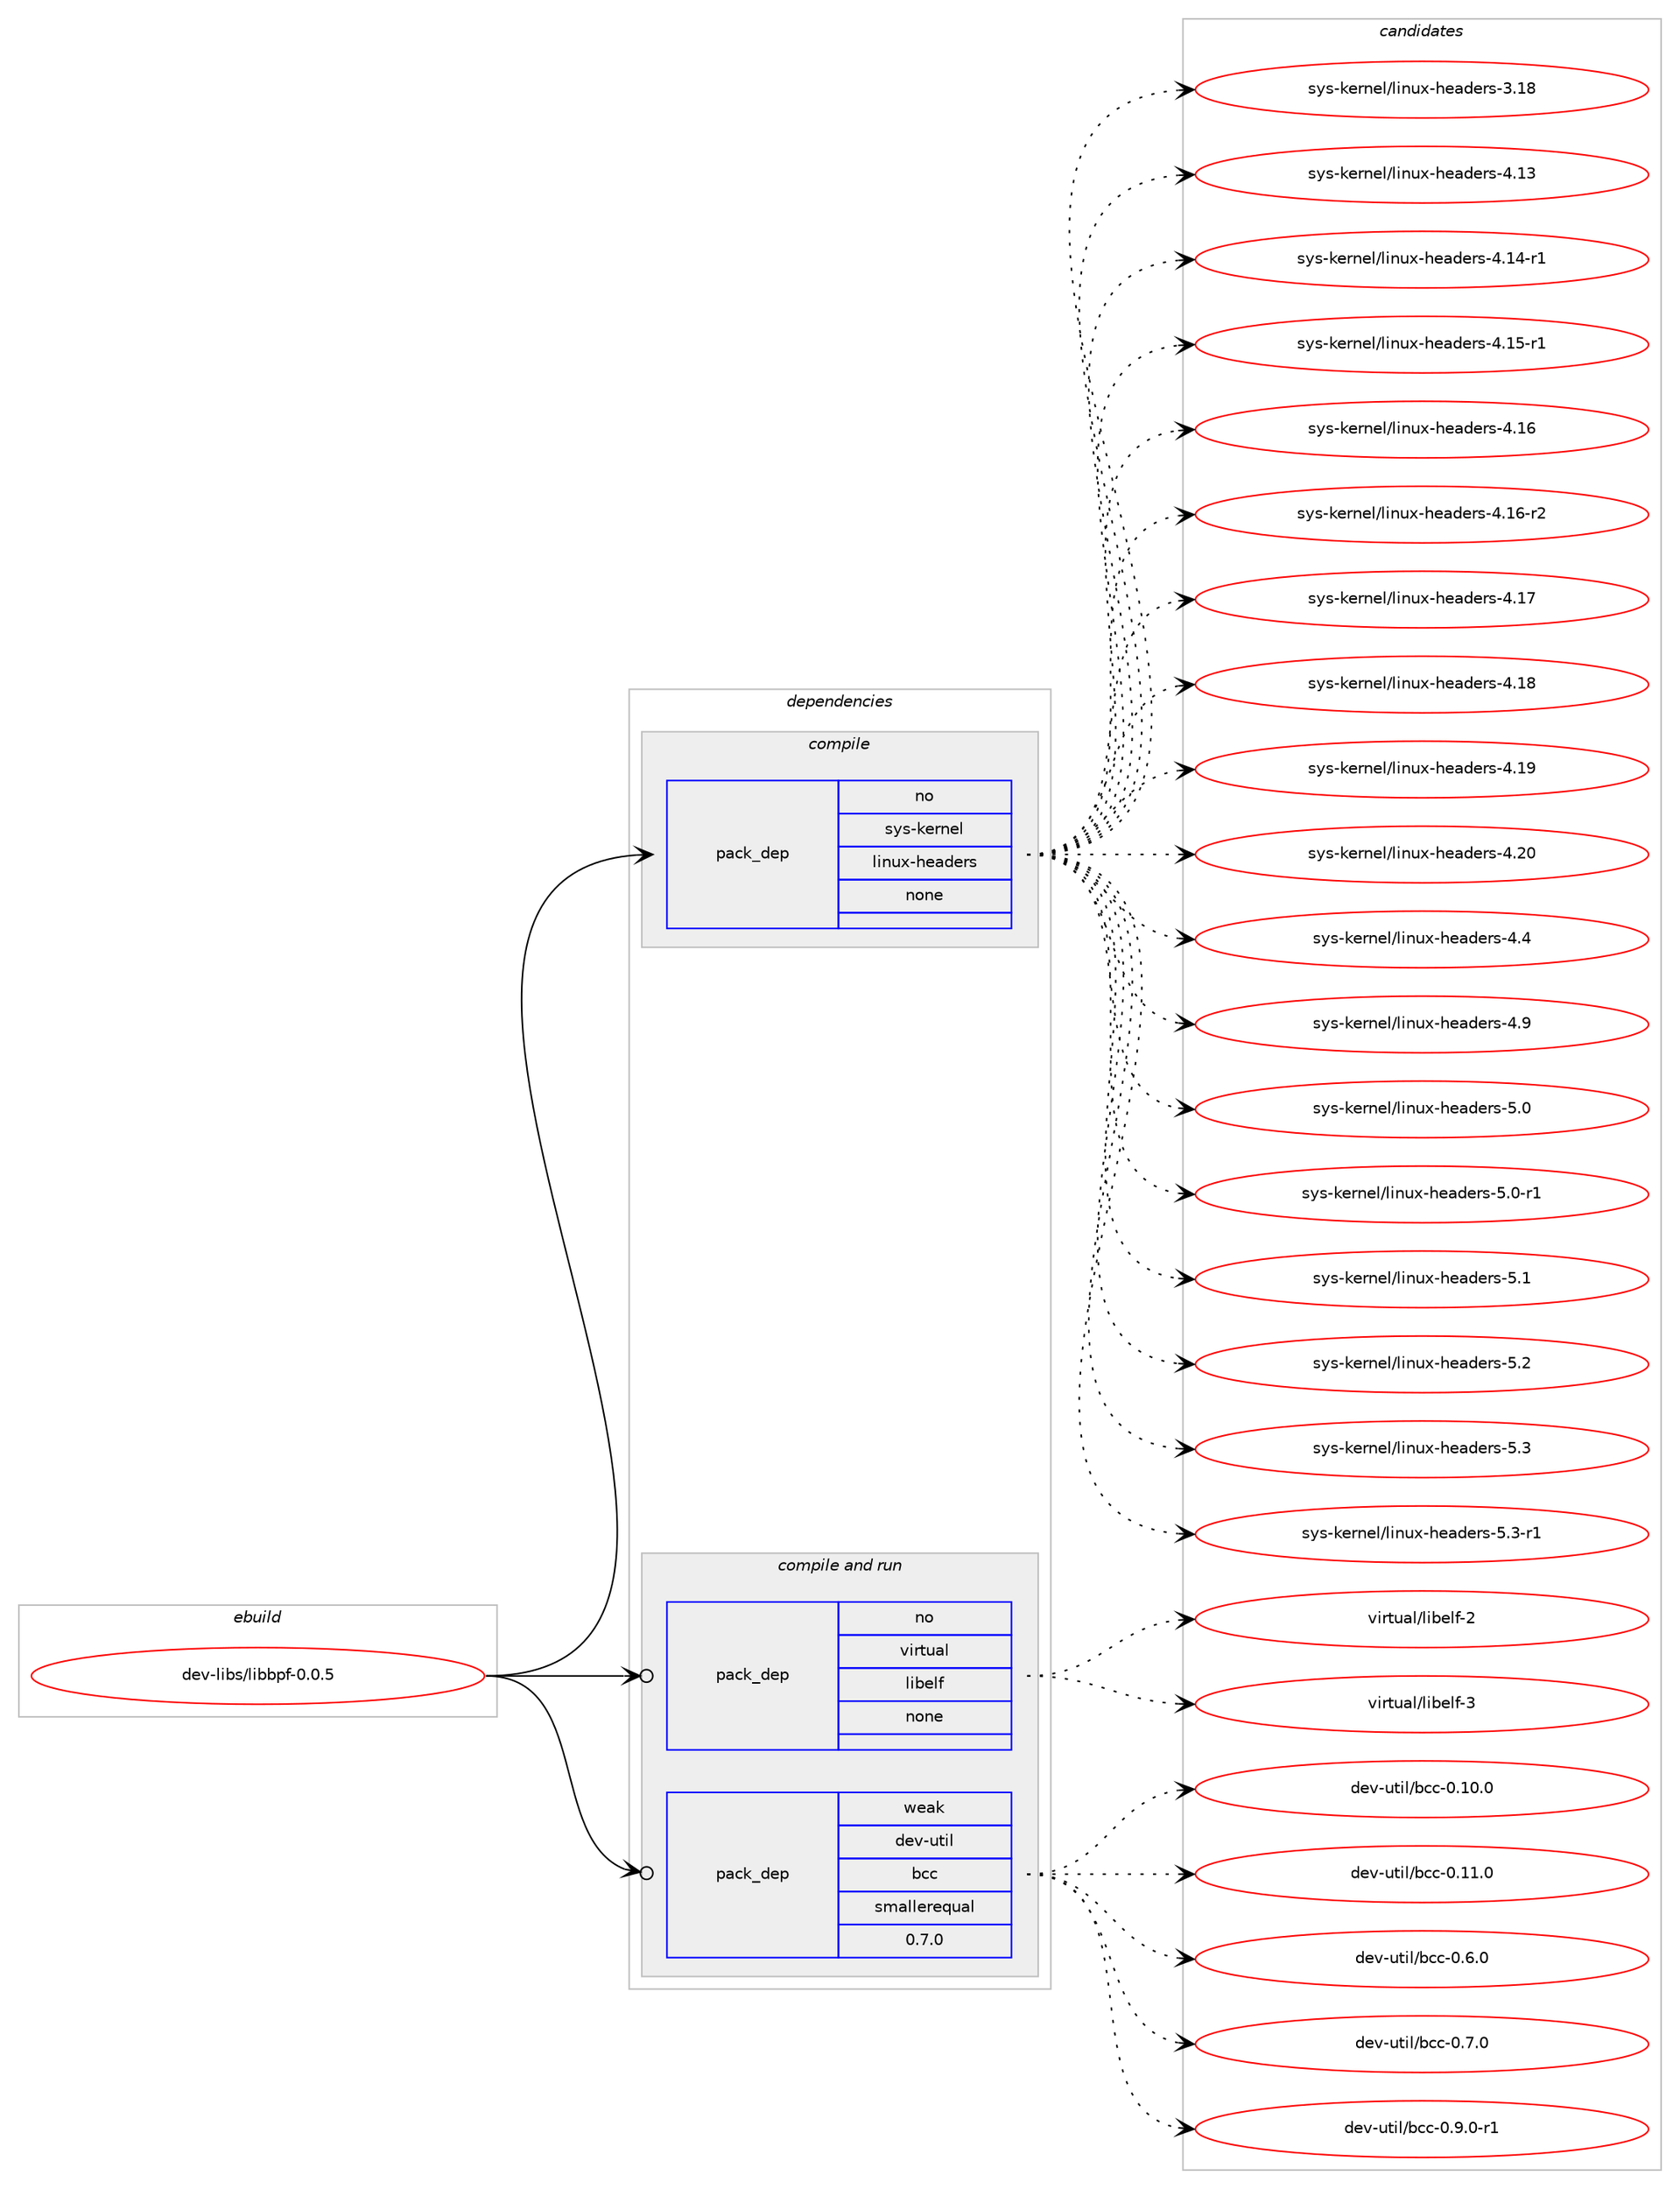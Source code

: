 digraph prolog {

# *************
# Graph options
# *************

newrank=true;
concentrate=true;
compound=true;
graph [rankdir=LR,fontname=Helvetica,fontsize=10,ranksep=1.5];#, ranksep=2.5, nodesep=0.2];
edge  [arrowhead=vee];
node  [fontname=Helvetica,fontsize=10];

# **********
# The ebuild
# **********

subgraph cluster_leftcol {
color=gray;
rank=same;
label=<<i>ebuild</i>>;
id [label="dev-libs/libbpf-0.0.5", color=red, width=4, href="../dev-libs/libbpf-0.0.5.svg"];
}

# ****************
# The dependencies
# ****************

subgraph cluster_midcol {
color=gray;
label=<<i>dependencies</i>>;
subgraph cluster_compile {
fillcolor="#eeeeee";
style=filled;
label=<<i>compile</i>>;
subgraph pack421760 {
dependency564756 [label=<<TABLE BORDER="0" CELLBORDER="1" CELLSPACING="0" CELLPADDING="4" WIDTH="220"><TR><TD ROWSPAN="6" CELLPADDING="30">pack_dep</TD></TR><TR><TD WIDTH="110">no</TD></TR><TR><TD>sys-kernel</TD></TR><TR><TD>linux-headers</TD></TR><TR><TD>none</TD></TR><TR><TD></TD></TR></TABLE>>, shape=none, color=blue];
}
id:e -> dependency564756:w [weight=20,style="solid",arrowhead="vee"];
}
subgraph cluster_compileandrun {
fillcolor="#eeeeee";
style=filled;
label=<<i>compile and run</i>>;
subgraph pack421761 {
dependency564757 [label=<<TABLE BORDER="0" CELLBORDER="1" CELLSPACING="0" CELLPADDING="4" WIDTH="220"><TR><TD ROWSPAN="6" CELLPADDING="30">pack_dep</TD></TR><TR><TD WIDTH="110">no</TD></TR><TR><TD>virtual</TD></TR><TR><TD>libelf</TD></TR><TR><TD>none</TD></TR><TR><TD></TD></TR></TABLE>>, shape=none, color=blue];
}
id:e -> dependency564757:w [weight=20,style="solid",arrowhead="odotvee"];
subgraph pack421762 {
dependency564758 [label=<<TABLE BORDER="0" CELLBORDER="1" CELLSPACING="0" CELLPADDING="4" WIDTH="220"><TR><TD ROWSPAN="6" CELLPADDING="30">pack_dep</TD></TR><TR><TD WIDTH="110">weak</TD></TR><TR><TD>dev-util</TD></TR><TR><TD>bcc</TD></TR><TR><TD>smallerequal</TD></TR><TR><TD>0.7.0</TD></TR></TABLE>>, shape=none, color=blue];
}
id:e -> dependency564758:w [weight=20,style="solid",arrowhead="odotvee"];
}
subgraph cluster_run {
fillcolor="#eeeeee";
style=filled;
label=<<i>run</i>>;
}
}

# **************
# The candidates
# **************

subgraph cluster_choices {
rank=same;
color=gray;
label=<<i>candidates</i>>;

subgraph choice421760 {
color=black;
nodesep=1;
choice115121115451071011141101011084710810511011712045104101971001011141154551464956 [label="sys-kernel/linux-headers-3.18", color=red, width=4,href="../sys-kernel/linux-headers-3.18.svg"];
choice115121115451071011141101011084710810511011712045104101971001011141154552464951 [label="sys-kernel/linux-headers-4.13", color=red, width=4,href="../sys-kernel/linux-headers-4.13.svg"];
choice1151211154510710111411010110847108105110117120451041019710010111411545524649524511449 [label="sys-kernel/linux-headers-4.14-r1", color=red, width=4,href="../sys-kernel/linux-headers-4.14-r1.svg"];
choice1151211154510710111411010110847108105110117120451041019710010111411545524649534511449 [label="sys-kernel/linux-headers-4.15-r1", color=red, width=4,href="../sys-kernel/linux-headers-4.15-r1.svg"];
choice115121115451071011141101011084710810511011712045104101971001011141154552464954 [label="sys-kernel/linux-headers-4.16", color=red, width=4,href="../sys-kernel/linux-headers-4.16.svg"];
choice1151211154510710111411010110847108105110117120451041019710010111411545524649544511450 [label="sys-kernel/linux-headers-4.16-r2", color=red, width=4,href="../sys-kernel/linux-headers-4.16-r2.svg"];
choice115121115451071011141101011084710810511011712045104101971001011141154552464955 [label="sys-kernel/linux-headers-4.17", color=red, width=4,href="../sys-kernel/linux-headers-4.17.svg"];
choice115121115451071011141101011084710810511011712045104101971001011141154552464956 [label="sys-kernel/linux-headers-4.18", color=red, width=4,href="../sys-kernel/linux-headers-4.18.svg"];
choice115121115451071011141101011084710810511011712045104101971001011141154552464957 [label="sys-kernel/linux-headers-4.19", color=red, width=4,href="../sys-kernel/linux-headers-4.19.svg"];
choice115121115451071011141101011084710810511011712045104101971001011141154552465048 [label="sys-kernel/linux-headers-4.20", color=red, width=4,href="../sys-kernel/linux-headers-4.20.svg"];
choice1151211154510710111411010110847108105110117120451041019710010111411545524652 [label="sys-kernel/linux-headers-4.4", color=red, width=4,href="../sys-kernel/linux-headers-4.4.svg"];
choice1151211154510710111411010110847108105110117120451041019710010111411545524657 [label="sys-kernel/linux-headers-4.9", color=red, width=4,href="../sys-kernel/linux-headers-4.9.svg"];
choice1151211154510710111411010110847108105110117120451041019710010111411545534648 [label="sys-kernel/linux-headers-5.0", color=red, width=4,href="../sys-kernel/linux-headers-5.0.svg"];
choice11512111545107101114110101108471081051101171204510410197100101114115455346484511449 [label="sys-kernel/linux-headers-5.0-r1", color=red, width=4,href="../sys-kernel/linux-headers-5.0-r1.svg"];
choice1151211154510710111411010110847108105110117120451041019710010111411545534649 [label="sys-kernel/linux-headers-5.1", color=red, width=4,href="../sys-kernel/linux-headers-5.1.svg"];
choice1151211154510710111411010110847108105110117120451041019710010111411545534650 [label="sys-kernel/linux-headers-5.2", color=red, width=4,href="../sys-kernel/linux-headers-5.2.svg"];
choice1151211154510710111411010110847108105110117120451041019710010111411545534651 [label="sys-kernel/linux-headers-5.3", color=red, width=4,href="../sys-kernel/linux-headers-5.3.svg"];
choice11512111545107101114110101108471081051101171204510410197100101114115455346514511449 [label="sys-kernel/linux-headers-5.3-r1", color=red, width=4,href="../sys-kernel/linux-headers-5.3-r1.svg"];
dependency564756:e -> choice115121115451071011141101011084710810511011712045104101971001011141154551464956:w [style=dotted,weight="100"];
dependency564756:e -> choice115121115451071011141101011084710810511011712045104101971001011141154552464951:w [style=dotted,weight="100"];
dependency564756:e -> choice1151211154510710111411010110847108105110117120451041019710010111411545524649524511449:w [style=dotted,weight="100"];
dependency564756:e -> choice1151211154510710111411010110847108105110117120451041019710010111411545524649534511449:w [style=dotted,weight="100"];
dependency564756:e -> choice115121115451071011141101011084710810511011712045104101971001011141154552464954:w [style=dotted,weight="100"];
dependency564756:e -> choice1151211154510710111411010110847108105110117120451041019710010111411545524649544511450:w [style=dotted,weight="100"];
dependency564756:e -> choice115121115451071011141101011084710810511011712045104101971001011141154552464955:w [style=dotted,weight="100"];
dependency564756:e -> choice115121115451071011141101011084710810511011712045104101971001011141154552464956:w [style=dotted,weight="100"];
dependency564756:e -> choice115121115451071011141101011084710810511011712045104101971001011141154552464957:w [style=dotted,weight="100"];
dependency564756:e -> choice115121115451071011141101011084710810511011712045104101971001011141154552465048:w [style=dotted,weight="100"];
dependency564756:e -> choice1151211154510710111411010110847108105110117120451041019710010111411545524652:w [style=dotted,weight="100"];
dependency564756:e -> choice1151211154510710111411010110847108105110117120451041019710010111411545524657:w [style=dotted,weight="100"];
dependency564756:e -> choice1151211154510710111411010110847108105110117120451041019710010111411545534648:w [style=dotted,weight="100"];
dependency564756:e -> choice11512111545107101114110101108471081051101171204510410197100101114115455346484511449:w [style=dotted,weight="100"];
dependency564756:e -> choice1151211154510710111411010110847108105110117120451041019710010111411545534649:w [style=dotted,weight="100"];
dependency564756:e -> choice1151211154510710111411010110847108105110117120451041019710010111411545534650:w [style=dotted,weight="100"];
dependency564756:e -> choice1151211154510710111411010110847108105110117120451041019710010111411545534651:w [style=dotted,weight="100"];
dependency564756:e -> choice11512111545107101114110101108471081051101171204510410197100101114115455346514511449:w [style=dotted,weight="100"];
}
subgraph choice421761 {
color=black;
nodesep=1;
choice1181051141161179710847108105981011081024550 [label="virtual/libelf-2", color=red, width=4,href="../virtual/libelf-2.svg"];
choice1181051141161179710847108105981011081024551 [label="virtual/libelf-3", color=red, width=4,href="../virtual/libelf-3.svg"];
dependency564757:e -> choice1181051141161179710847108105981011081024550:w [style=dotted,weight="100"];
dependency564757:e -> choice1181051141161179710847108105981011081024551:w [style=dotted,weight="100"];
}
subgraph choice421762 {
color=black;
nodesep=1;
choice100101118451171161051084798999945484649484648 [label="dev-util/bcc-0.10.0", color=red, width=4,href="../dev-util/bcc-0.10.0.svg"];
choice100101118451171161051084798999945484649494648 [label="dev-util/bcc-0.11.0", color=red, width=4,href="../dev-util/bcc-0.11.0.svg"];
choice1001011184511711610510847989999454846544648 [label="dev-util/bcc-0.6.0", color=red, width=4,href="../dev-util/bcc-0.6.0.svg"];
choice1001011184511711610510847989999454846554648 [label="dev-util/bcc-0.7.0", color=red, width=4,href="../dev-util/bcc-0.7.0.svg"];
choice10010111845117116105108479899994548465746484511449 [label="dev-util/bcc-0.9.0-r1", color=red, width=4,href="../dev-util/bcc-0.9.0-r1.svg"];
dependency564758:e -> choice100101118451171161051084798999945484649484648:w [style=dotted,weight="100"];
dependency564758:e -> choice100101118451171161051084798999945484649494648:w [style=dotted,weight="100"];
dependency564758:e -> choice1001011184511711610510847989999454846544648:w [style=dotted,weight="100"];
dependency564758:e -> choice1001011184511711610510847989999454846554648:w [style=dotted,weight="100"];
dependency564758:e -> choice10010111845117116105108479899994548465746484511449:w [style=dotted,weight="100"];
}
}

}
